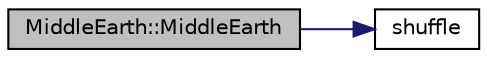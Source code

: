 digraph "MiddleEarth::MiddleEarth"
{
 // LATEX_PDF_SIZE
  edge [fontname="Helvetica",fontsize="10",labelfontname="Helvetica",labelfontsize="10"];
  node [fontname="Helvetica",fontsize="10",shape=record];
  rankdir="LR";
  Node1 [label="MiddleEarth::MiddleEarth",height=0.2,width=0.4,color="black", fillcolor="grey75", style="filled", fontcolor="black",tooltip="Creates Middle-Earth."];
  Node1 -> Node2 [color="midnightblue",fontsize="10",style="solid",fontname="Helvetica"];
  Node2 [label="shuffle",height=0.2,width=0.4,color="black", fillcolor="white", style="filled",URL="$middleearth_8cpp.html#a35cf3a1047a13ce1fc444fc9fd6db3e9",tooltip="Uses the Mersenne Twister Engine for shuffling."];
}

